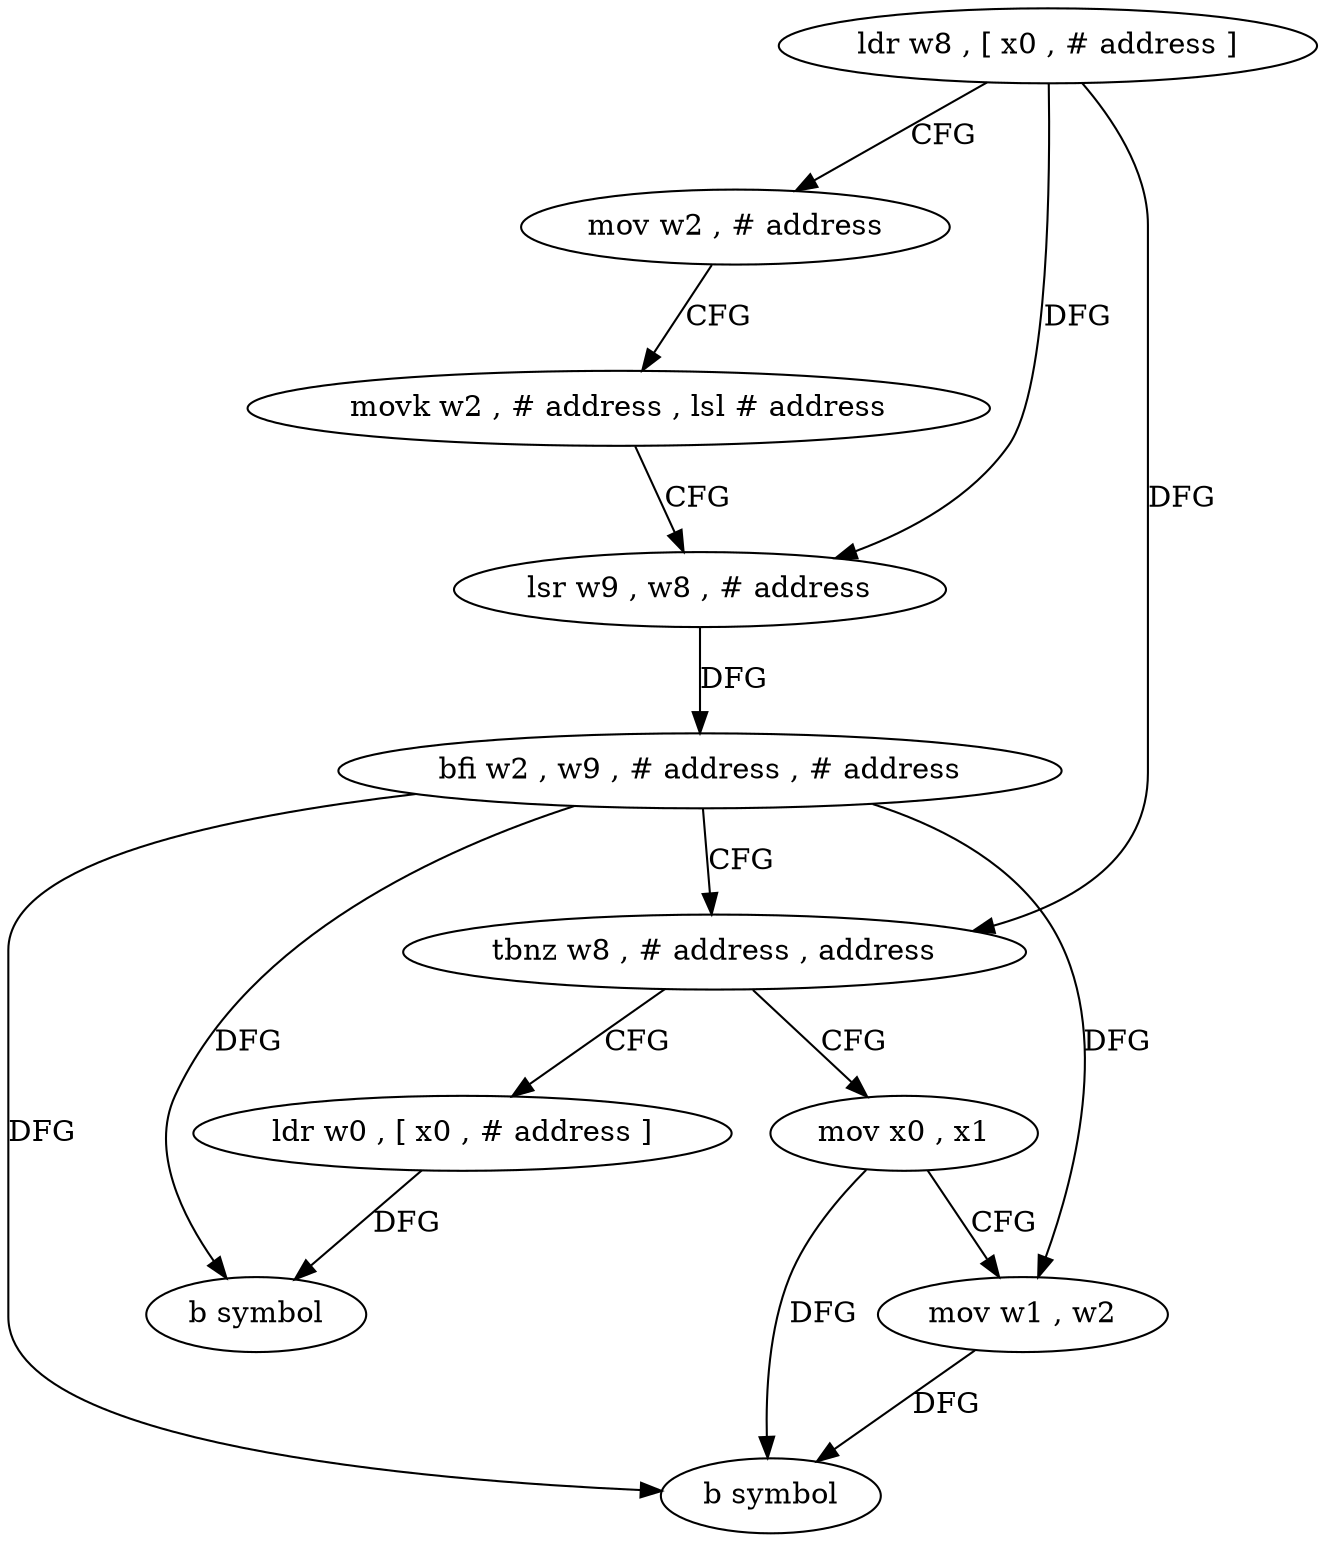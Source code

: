 digraph "func" {
"4210332" [label = "ldr w8 , [ x0 , # address ]" ]
"4210336" [label = "mov w2 , # address" ]
"4210340" [label = "movk w2 , # address , lsl # address" ]
"4210344" [label = "lsr w9 , w8 , # address" ]
"4210348" [label = "bfi w2 , w9 , # address , # address" ]
"4210352" [label = "tbnz w8 , # address , address" ]
"4210368" [label = "ldr w0 , [ x0 , # address ]" ]
"4210356" [label = "mov x0 , x1" ]
"4210372" [label = "b symbol" ]
"4210360" [label = "mov w1 , w2" ]
"4210364" [label = "b symbol" ]
"4210332" -> "4210336" [ label = "CFG" ]
"4210332" -> "4210344" [ label = "DFG" ]
"4210332" -> "4210352" [ label = "DFG" ]
"4210336" -> "4210340" [ label = "CFG" ]
"4210340" -> "4210344" [ label = "CFG" ]
"4210344" -> "4210348" [ label = "DFG" ]
"4210348" -> "4210352" [ label = "CFG" ]
"4210348" -> "4210372" [ label = "DFG" ]
"4210348" -> "4210360" [ label = "DFG" ]
"4210348" -> "4210364" [ label = "DFG" ]
"4210352" -> "4210368" [ label = "CFG" ]
"4210352" -> "4210356" [ label = "CFG" ]
"4210368" -> "4210372" [ label = "DFG" ]
"4210356" -> "4210360" [ label = "CFG" ]
"4210356" -> "4210364" [ label = "DFG" ]
"4210360" -> "4210364" [ label = "DFG" ]
}
